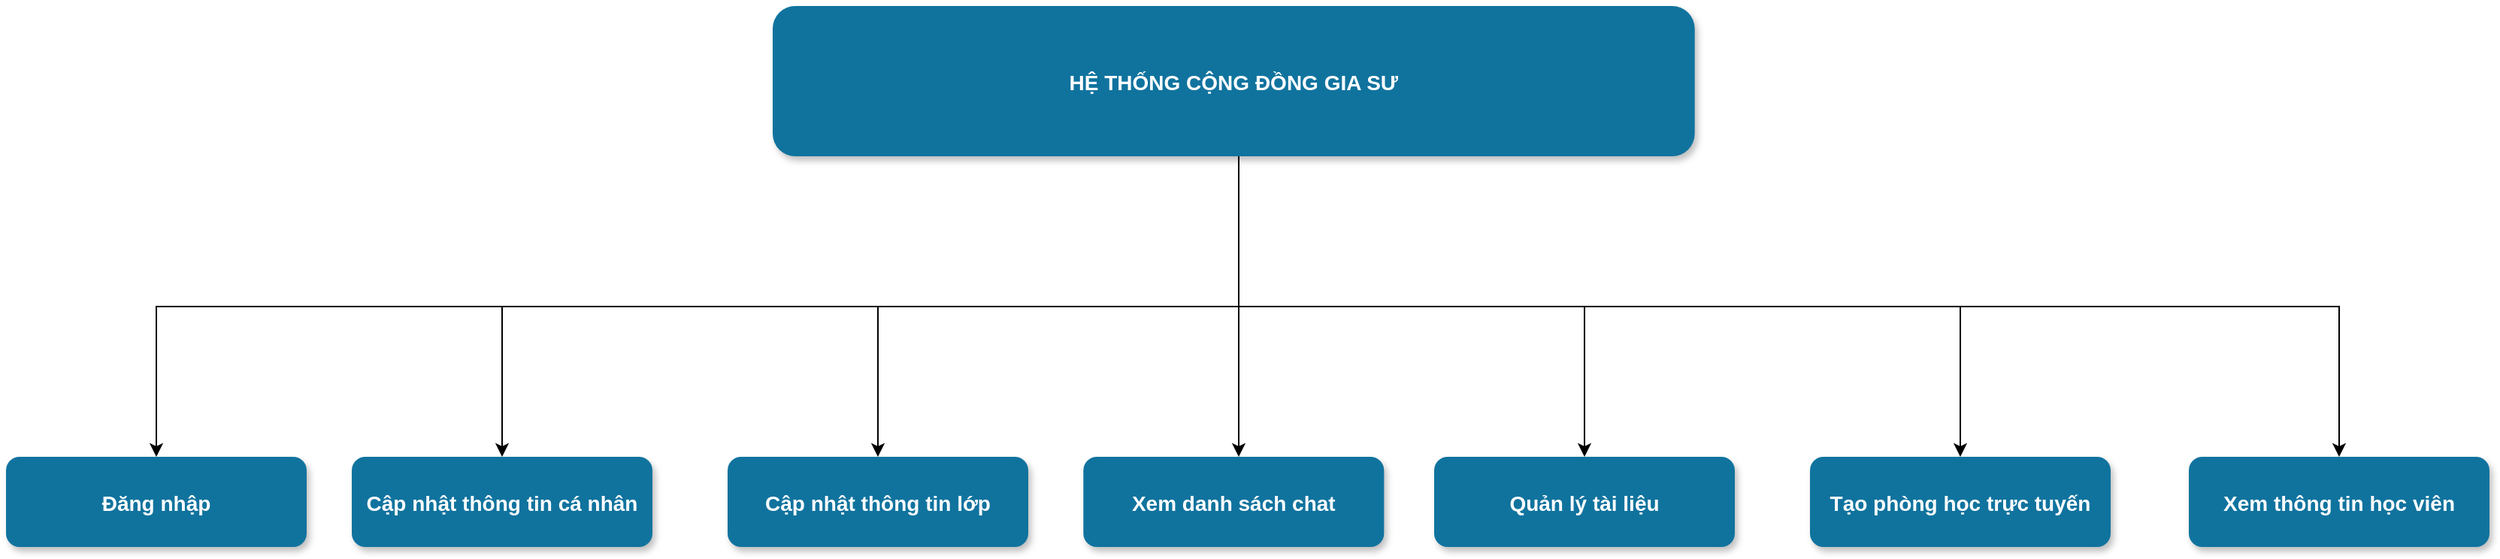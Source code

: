 <mxfile version="13.7.9" type="device"><diagram name="Page-1" id="97916047-d0de-89f5-080d-49f4d83e522f"><mxGraphModel dx="1603" dy="2293.5" grid="1" gridSize="10" guides="1" tooltips="1" connect="1" arrows="1" fold="1" page="1" pageScale="1.5" pageWidth="1169" pageHeight="827" background="#ffffff" math="0" shadow="0"><root><mxCell id="0"/><mxCell id="1" parent="0"/><mxCell id="emidA8QvJd6c500D31M5-63" style="edgeStyle=orthogonalEdgeStyle;rounded=0;orthogonalLoop=1;jettySize=auto;html=1;entryX=0.5;entryY=0;entryDx=0;entryDy=0;" edge="1" parent="1" source="emidA8QvJd6c500D31M5-55" target="emidA8QvJd6c500D31M5-56"><mxGeometry relative="1" as="geometry"><Array as="points"><mxPoint x="1550" y="110"/><mxPoint x="830" y="110"/></Array></mxGeometry></mxCell><mxCell id="emidA8QvJd6c500D31M5-64" style="edgeStyle=orthogonalEdgeStyle;rounded=0;orthogonalLoop=1;jettySize=auto;html=1;entryX=0.5;entryY=0;entryDx=0;entryDy=0;" edge="1" parent="1" source="emidA8QvJd6c500D31M5-55" target="emidA8QvJd6c500D31M5-57"><mxGeometry relative="1" as="geometry"><Array as="points"><mxPoint x="1550" y="110"/><mxPoint x="1060" y="110"/></Array></mxGeometry></mxCell><mxCell id="emidA8QvJd6c500D31M5-65" style="edgeStyle=orthogonalEdgeStyle;rounded=0;orthogonalLoop=1;jettySize=auto;html=1;entryX=0.5;entryY=0;entryDx=0;entryDy=0;" edge="1" parent="1" source="emidA8QvJd6c500D31M5-55" target="emidA8QvJd6c500D31M5-58"><mxGeometry relative="1" as="geometry"><Array as="points"><mxPoint x="1550" y="110"/><mxPoint x="1310" y="110"/></Array></mxGeometry></mxCell><mxCell id="emidA8QvJd6c500D31M5-66" style="edgeStyle=orthogonalEdgeStyle;rounded=0;orthogonalLoop=1;jettySize=auto;html=1;" edge="1" parent="1" source="emidA8QvJd6c500D31M5-55" target="emidA8QvJd6c500D31M5-59"><mxGeometry relative="1" as="geometry"><Array as="points"><mxPoint x="1550" y="140"/><mxPoint x="1550" y="140"/></Array></mxGeometry></mxCell><mxCell id="emidA8QvJd6c500D31M5-67" style="edgeStyle=orthogonalEdgeStyle;rounded=0;orthogonalLoop=1;jettySize=auto;html=1;entryX=0.5;entryY=0;entryDx=0;entryDy=0;" edge="1" parent="1" source="emidA8QvJd6c500D31M5-55" target="emidA8QvJd6c500D31M5-60"><mxGeometry relative="1" as="geometry"><Array as="points"><mxPoint x="1550" y="110"/><mxPoint x="1780" y="110"/></Array></mxGeometry></mxCell><mxCell id="emidA8QvJd6c500D31M5-68" style="edgeStyle=orthogonalEdgeStyle;rounded=0;orthogonalLoop=1;jettySize=auto;html=1;entryX=0.5;entryY=0;entryDx=0;entryDy=0;" edge="1" parent="1" source="emidA8QvJd6c500D31M5-55" target="emidA8QvJd6c500D31M5-61"><mxGeometry relative="1" as="geometry"><Array as="points"><mxPoint x="1550" y="110"/><mxPoint x="2030" y="110"/></Array></mxGeometry></mxCell><mxCell id="emidA8QvJd6c500D31M5-70" style="edgeStyle=orthogonalEdgeStyle;rounded=0;orthogonalLoop=1;jettySize=auto;html=1;entryX=0.5;entryY=0;entryDx=0;entryDy=0;" edge="1" parent="1" source="emidA8QvJd6c500D31M5-55" target="emidA8QvJd6c500D31M5-69"><mxGeometry relative="1" as="geometry"><Array as="points"><mxPoint x="1550" y="110"/><mxPoint x="2282" y="110"/></Array></mxGeometry></mxCell><mxCell id="emidA8QvJd6c500D31M5-55" value="HỆ THỐNG CỘNG ĐỒNG GIA SƯ" style="rounded=1;fillColor=#10739E;strokeColor=none;shadow=1;gradientColor=none;fontStyle=1;fontColor=#FFFFFF;fontSize=14;" vertex="1" parent="1"><mxGeometry x="1240" y="-90" width="613.33" height="100" as="geometry"/></mxCell><mxCell id="emidA8QvJd6c500D31M5-56" value="Đăng nhập" style="rounded=1;fillColor=#10739E;strokeColor=none;shadow=1;gradientColor=none;fontStyle=1;fontColor=#FFFFFF;fontSize=14;" vertex="1" parent="1"><mxGeometry x="730" y="210" width="200" height="60" as="geometry"/></mxCell><mxCell id="emidA8QvJd6c500D31M5-57" value="Cập nhật thông tin cá nhân" style="rounded=1;fillColor=#10739E;strokeColor=none;shadow=1;gradientColor=none;fontStyle=1;fontColor=#FFFFFF;fontSize=14;" vertex="1" parent="1"><mxGeometry x="960" y="210" width="200" height="60" as="geometry"/></mxCell><mxCell id="emidA8QvJd6c500D31M5-58" value="Cập nhật thông tin lớp" style="rounded=1;fillColor=#10739E;strokeColor=none;shadow=1;gradientColor=none;fontStyle=1;fontColor=#FFFFFF;fontSize=14;" vertex="1" parent="1"><mxGeometry x="1210" y="210" width="200" height="60" as="geometry"/></mxCell><mxCell id="emidA8QvJd6c500D31M5-59" value="Xem danh sách chat" style="rounded=1;fillColor=#10739E;strokeColor=none;shadow=1;gradientColor=none;fontStyle=1;fontColor=#FFFFFF;fontSize=14;" vertex="1" parent="1"><mxGeometry x="1446.66" y="210" width="200" height="60" as="geometry"/></mxCell><mxCell id="emidA8QvJd6c500D31M5-60" value="Quản lý tài liệu" style="rounded=1;fillColor=#10739E;strokeColor=none;shadow=1;gradientColor=none;fontStyle=1;fontColor=#FFFFFF;fontSize=14;" vertex="1" parent="1"><mxGeometry x="1680" y="210" width="200" height="60" as="geometry"/></mxCell><mxCell id="emidA8QvJd6c500D31M5-61" value="Tạo phòng học trực tuyến" style="rounded=1;fillColor=#10739E;strokeColor=none;shadow=1;gradientColor=none;fontStyle=1;fontColor=#FFFFFF;fontSize=14;" vertex="1" parent="1"><mxGeometry x="1930" y="210" width="200" height="60" as="geometry"/></mxCell><mxCell id="emidA8QvJd6c500D31M5-69" value="Xem thông tin học viên" style="rounded=1;fillColor=#10739E;strokeColor=none;shadow=1;gradientColor=none;fontStyle=1;fontColor=#FFFFFF;fontSize=14;" vertex="1" parent="1"><mxGeometry x="2182" y="210" width="200" height="60" as="geometry"/></mxCell></root></mxGraphModel></diagram></mxfile>